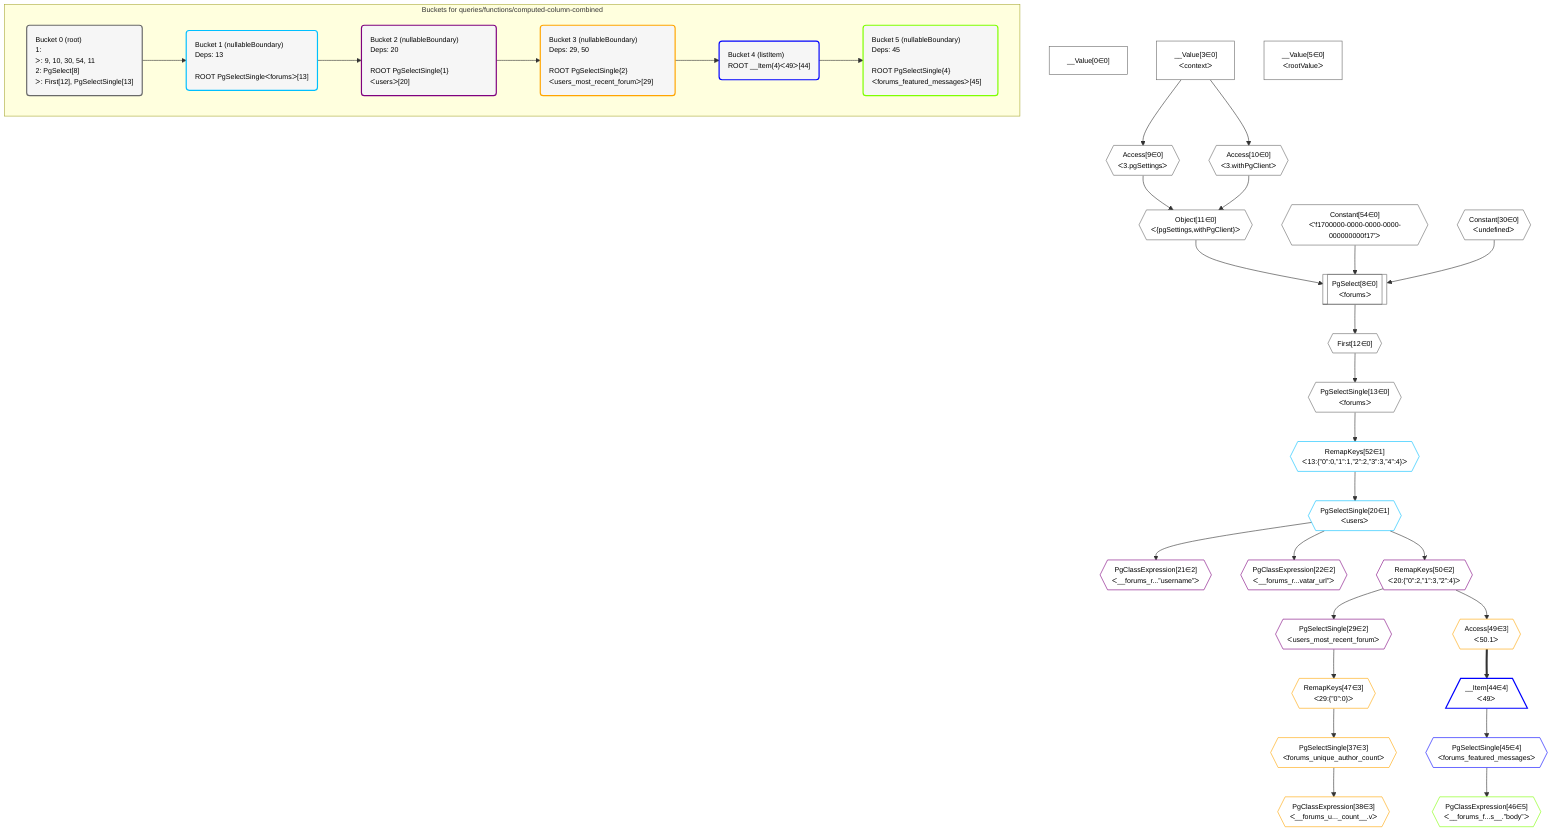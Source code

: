 %%{init: {'themeVariables': { 'fontSize': '12px'}}}%%
graph TD
    classDef path fill:#eee,stroke:#000,color:#000
    classDef plan fill:#fff,stroke-width:1px,color:#000
    classDef itemplan fill:#fff,stroke-width:2px,color:#000
    classDef unbatchedplan fill:#dff,stroke-width:1px,color:#000
    classDef sideeffectplan fill:#fcc,stroke-width:2px,color:#000
    classDef bucket fill:#f6f6f6,color:#000,stroke-width:2px,text-align:left


    %% define steps
    __Value0["__Value[0∈0]"]:::plan
    __Value3["__Value[3∈0]<br />ᐸcontextᐳ"]:::plan
    __Value5["__Value[5∈0]<br />ᐸrootValueᐳ"]:::plan
    Access9{{"Access[9∈0]<br />ᐸ3.pgSettingsᐳ"}}:::plan
    Access10{{"Access[10∈0]<br />ᐸ3.withPgClientᐳ"}}:::plan
    Object11{{"Object[11∈0]<br />ᐸ{pgSettings,withPgClient}ᐳ"}}:::plan
    Constant54{{"Constant[54∈0]<br />ᐸ'f1700000-0000-0000-0000-000000000f17'ᐳ"}}:::plan
    Constant30{{"Constant[30∈0]<br />ᐸundefinedᐳ"}}:::plan
    PgSelect8[["PgSelect[8∈0]<br />ᐸforumsᐳ"]]:::plan
    First12{{"First[12∈0]"}}:::plan
    PgSelectSingle13{{"PgSelectSingle[13∈0]<br />ᐸforumsᐳ"}}:::plan
    RemapKeys52{{"RemapKeys[52∈1]<br />ᐸ13:{”0”:0,”1”:1,”2”:2,”3”:3,”4”:4}ᐳ"}}:::plan
    PgSelectSingle20{{"PgSelectSingle[20∈1]<br />ᐸusersᐳ"}}:::plan
    PgClassExpression21{{"PgClassExpression[21∈2]<br />ᐸ__forums_r...”username”ᐳ"}}:::plan
    PgClassExpression22{{"PgClassExpression[22∈2]<br />ᐸ__forums_r...vatar_url”ᐳ"}}:::plan
    RemapKeys50{{"RemapKeys[50∈2]<br />ᐸ20:{”0”:2,”1”:3,”2”:4}ᐳ"}}:::plan
    PgSelectSingle29{{"PgSelectSingle[29∈2]<br />ᐸusers_most_recent_forumᐳ"}}:::plan
    RemapKeys47{{"RemapKeys[47∈3]<br />ᐸ29:{”0”:0}ᐳ"}}:::plan
    PgSelectSingle37{{"PgSelectSingle[37∈3]<br />ᐸforums_unique_author_countᐳ"}}:::plan
    PgClassExpression38{{"PgClassExpression[38∈3]<br />ᐸ__forums_u..._count__.vᐳ"}}:::plan
    Access49{{"Access[49∈3]<br />ᐸ50.1ᐳ"}}:::plan
    __Item44[/"__Item[44∈4]<br />ᐸ49ᐳ"\]:::itemplan
    PgSelectSingle45{{"PgSelectSingle[45∈4]<br />ᐸforums_featured_messagesᐳ"}}:::plan
    PgClassExpression46{{"PgClassExpression[46∈5]<br />ᐸ__forums_f...s__.”body”ᐳ"}}:::plan

    %% plan dependencies
    __Value3 --> Access9
    __Value3 --> Access10
    Access9 & Access10 --> Object11
    Object11 & Constant54 & Constant30 --> PgSelect8
    PgSelect8 --> First12
    First12 --> PgSelectSingle13
    PgSelectSingle13 --> RemapKeys52
    RemapKeys52 --> PgSelectSingle20
    PgSelectSingle20 --> PgClassExpression21
    PgSelectSingle20 --> PgClassExpression22
    PgSelectSingle20 --> RemapKeys50
    RemapKeys50 --> PgSelectSingle29
    PgSelectSingle29 --> RemapKeys47
    RemapKeys47 --> PgSelectSingle37
    PgSelectSingle37 --> PgClassExpression38
    RemapKeys50 --> Access49
    Access49 ==> __Item44
    __Item44 --> PgSelectSingle45
    PgSelectSingle45 --> PgClassExpression46

    subgraph "Buckets for queries/functions/computed-column-combined"
    Bucket0("Bucket 0 (root)<br />1: <br />ᐳ: 9, 10, 30, 54, 11<br />2: PgSelect[8]<br />ᐳ: First[12], PgSelectSingle[13]"):::bucket
    classDef bucket0 stroke:#696969
    class Bucket0,__Value0,__Value3,__Value5,PgSelect8,Access9,Access10,Object11,First12,PgSelectSingle13,Constant30,Constant54 bucket0
    Bucket1("Bucket 1 (nullableBoundary)<br />Deps: 13<br /><br />ROOT PgSelectSingleᐸforumsᐳ[13]"):::bucket
    classDef bucket1 stroke:#00bfff
    class Bucket1,PgSelectSingle20,RemapKeys52 bucket1
    Bucket2("Bucket 2 (nullableBoundary)<br />Deps: 20<br /><br />ROOT PgSelectSingle{1}ᐸusersᐳ[20]"):::bucket
    classDef bucket2 stroke:#7f007f
    class Bucket2,PgClassExpression21,PgClassExpression22,PgSelectSingle29,RemapKeys50 bucket2
    Bucket3("Bucket 3 (nullableBoundary)<br />Deps: 29, 50<br /><br />ROOT PgSelectSingle{2}ᐸusers_most_recent_forumᐳ[29]"):::bucket
    classDef bucket3 stroke:#ffa500
    class Bucket3,PgSelectSingle37,PgClassExpression38,RemapKeys47,Access49 bucket3
    Bucket4("Bucket 4 (listItem)<br />ROOT __Item{4}ᐸ49ᐳ[44]"):::bucket
    classDef bucket4 stroke:#0000ff
    class Bucket4,__Item44,PgSelectSingle45 bucket4
    Bucket5("Bucket 5 (nullableBoundary)<br />Deps: 45<br /><br />ROOT PgSelectSingle{4}ᐸforums_featured_messagesᐳ[45]"):::bucket
    classDef bucket5 stroke:#7fff00
    class Bucket5,PgClassExpression46 bucket5
    Bucket0 --> Bucket1
    Bucket1 --> Bucket2
    Bucket2 --> Bucket3
    Bucket3 --> Bucket4
    Bucket4 --> Bucket5
    end